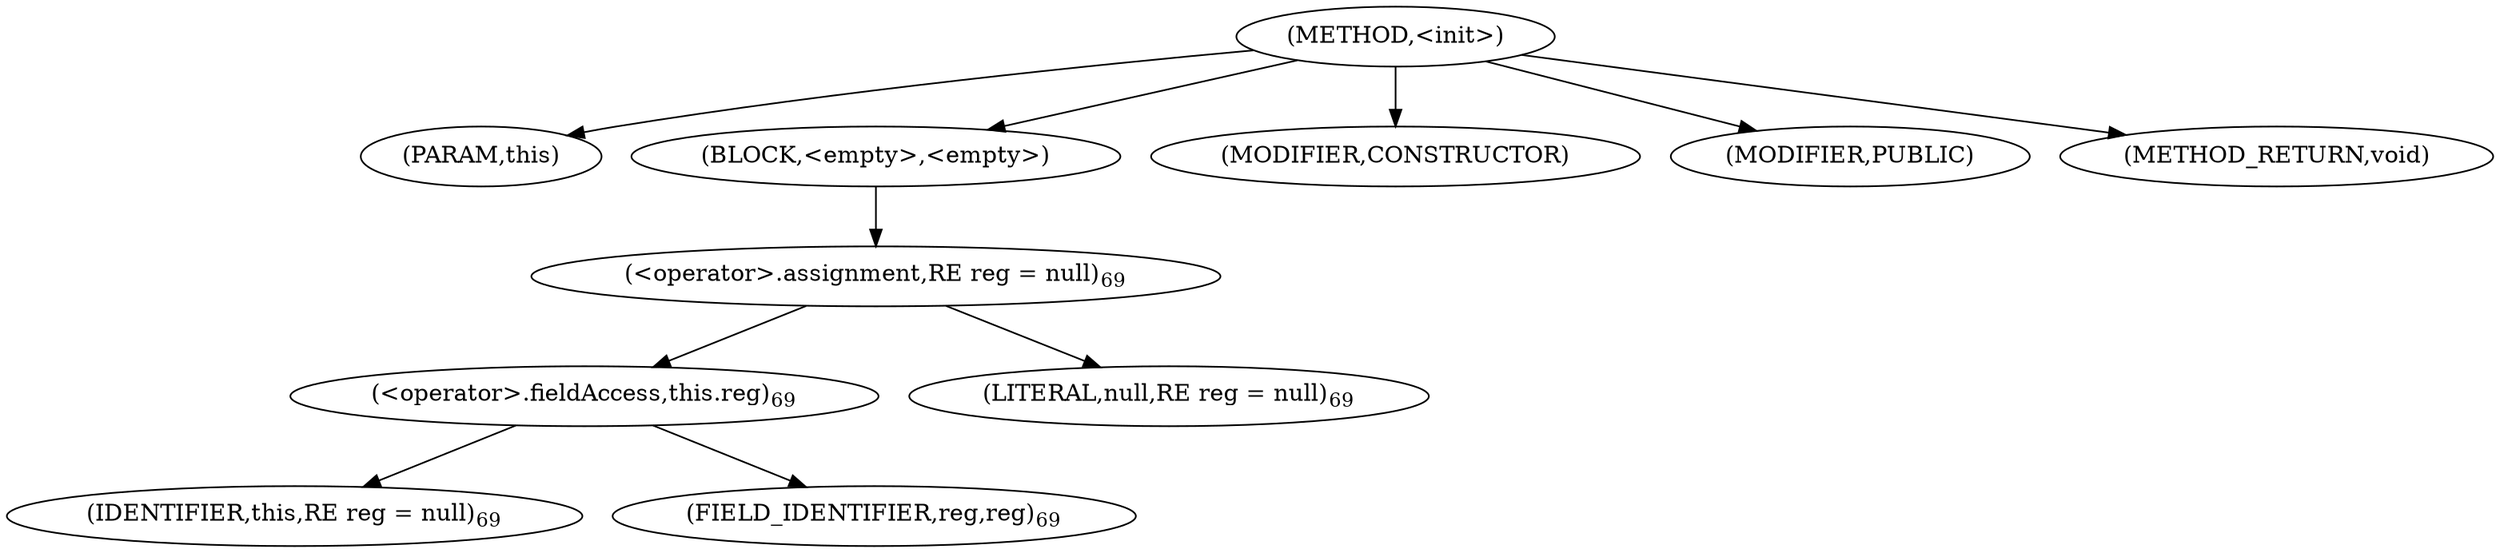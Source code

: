 digraph "&lt;init&gt;" {  
"129" [label = <(METHOD,&lt;init&gt;)> ]
"130" [label = <(PARAM,this)> ]
"131" [label = <(BLOCK,&lt;empty&gt;,&lt;empty&gt;)> ]
"132" [label = <(&lt;operator&gt;.assignment,RE reg = null)<SUB>69</SUB>> ]
"133" [label = <(&lt;operator&gt;.fieldAccess,this.reg)<SUB>69</SUB>> ]
"134" [label = <(IDENTIFIER,this,RE reg = null)<SUB>69</SUB>> ]
"135" [label = <(FIELD_IDENTIFIER,reg,reg)<SUB>69</SUB>> ]
"136" [label = <(LITERAL,null,RE reg = null)<SUB>69</SUB>> ]
"137" [label = <(MODIFIER,CONSTRUCTOR)> ]
"138" [label = <(MODIFIER,PUBLIC)> ]
"139" [label = <(METHOD_RETURN,void)> ]
  "129" -> "130" 
  "129" -> "131" 
  "129" -> "137" 
  "129" -> "138" 
  "129" -> "139" 
  "131" -> "132" 
  "132" -> "133" 
  "132" -> "136" 
  "133" -> "134" 
  "133" -> "135" 
}
